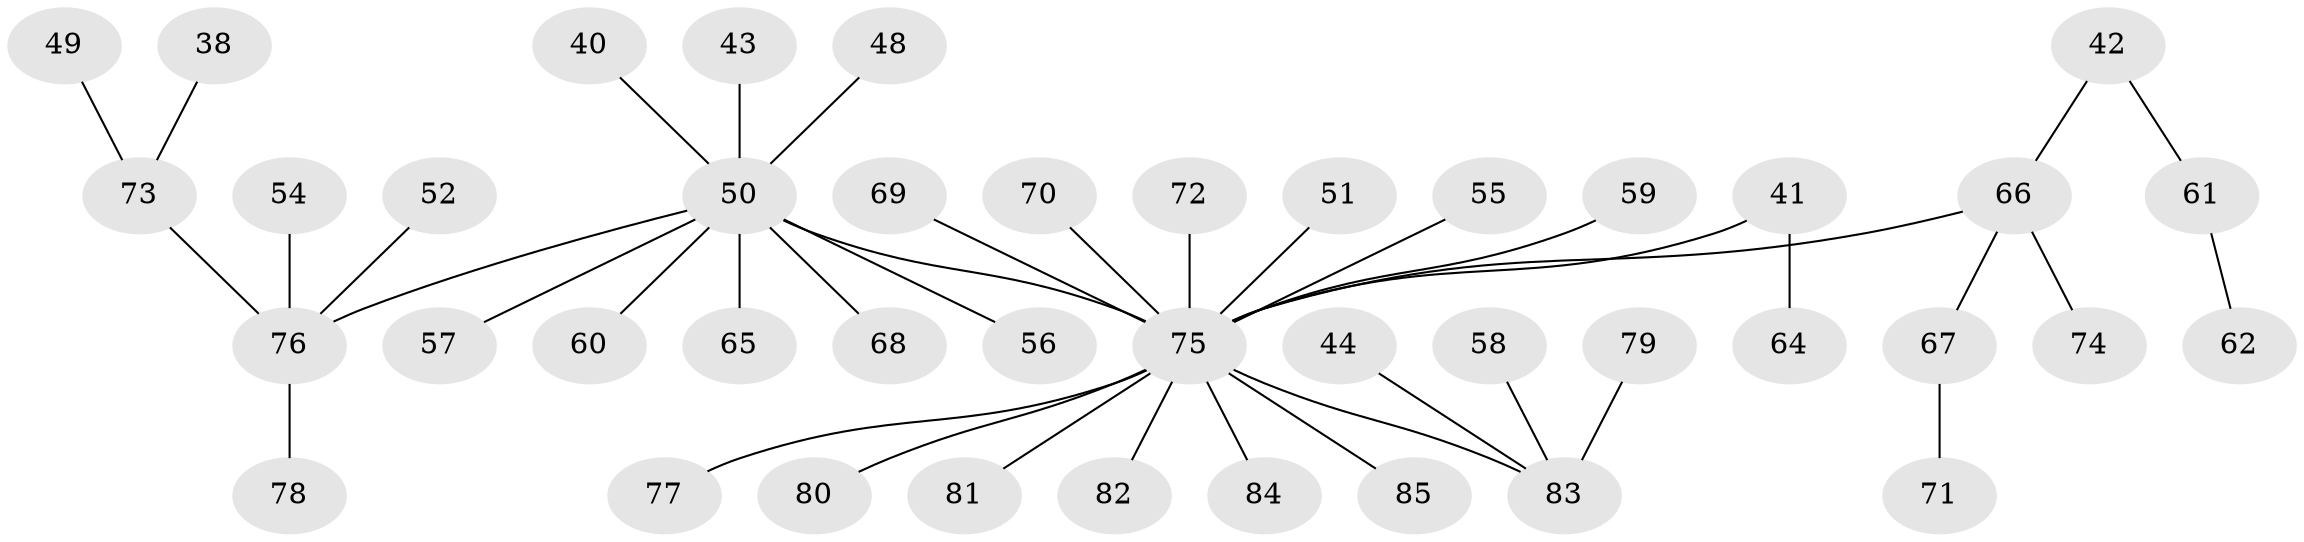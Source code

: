// original degree distribution, {17: 0.011764705882352941, 3: 0.07058823529411765, 7: 0.011764705882352941, 10: 0.011764705882352941, 2: 0.17647058823529413, 1: 0.6352941176470588, 5: 0.047058823529411764, 4: 0.03529411764705882}
// Generated by graph-tools (version 1.1) at 2025/50/03/04/25 21:50:46]
// undirected, 42 vertices, 41 edges
graph export_dot {
graph [start="1"]
  node [color=gray90,style=filled];
  38;
  40;
  41;
  42;
  43;
  44;
  48;
  49;
  50 [super="+27+45+10+14+26+18+33+39"];
  51;
  52;
  54;
  55;
  56;
  57;
  58;
  59;
  60;
  61;
  62;
  64;
  65;
  66 [super="+25"];
  67 [super="+63"];
  68;
  69;
  70;
  71;
  72;
  73 [super="+36"];
  74;
  75 [super="+11+15+12+13+19+17+22+28+34+30+35+37"];
  76 [super="+53+47"];
  77;
  78;
  79;
  80 [super="+31"];
  81;
  82;
  83 [super="+23"];
  84;
  85;
  38 -- 73;
  40 -- 50;
  41 -- 64;
  41 -- 75;
  42 -- 61;
  42 -- 66;
  43 -- 50;
  44 -- 83;
  48 -- 50;
  49 -- 73;
  50 -- 65;
  50 -- 56;
  50 -- 60;
  50 -- 75;
  50 -- 57;
  50 -- 76;
  50 -- 68;
  51 -- 75;
  52 -- 76;
  54 -- 76;
  55 -- 75;
  58 -- 83;
  59 -- 75;
  61 -- 62;
  66 -- 67;
  66 -- 74;
  66 -- 75;
  67 -- 71;
  69 -- 75;
  70 -- 75;
  72 -- 75;
  73 -- 76;
  75 -- 77;
  75 -- 81;
  75 -- 82;
  75 -- 83;
  75 -- 84;
  75 -- 85;
  75 -- 80;
  76 -- 78;
  79 -- 83;
}
